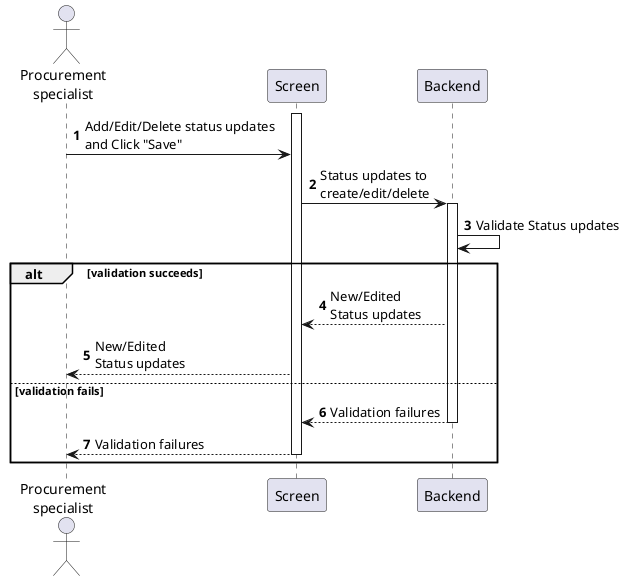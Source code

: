 @startuml purchase-order-update-status
autonumber

actor "Procurement\nspecialist" as a
participant Screen as f
participant Backend as b

activate f
a -> f : Add/Edit/Delete status updates\nand Click "Save"
f -> b : Status updates to\ncreate/edit/delete
activate b
b -> b : Validate Status updates

alt validation succeeds
    b --> f : New/Edited\nStatus updates
    f --> a : New/Edited\nStatus updates
else validation fails
    return Validation failures
    f --> a : Validation failures
    deactivate f
end
@enduml